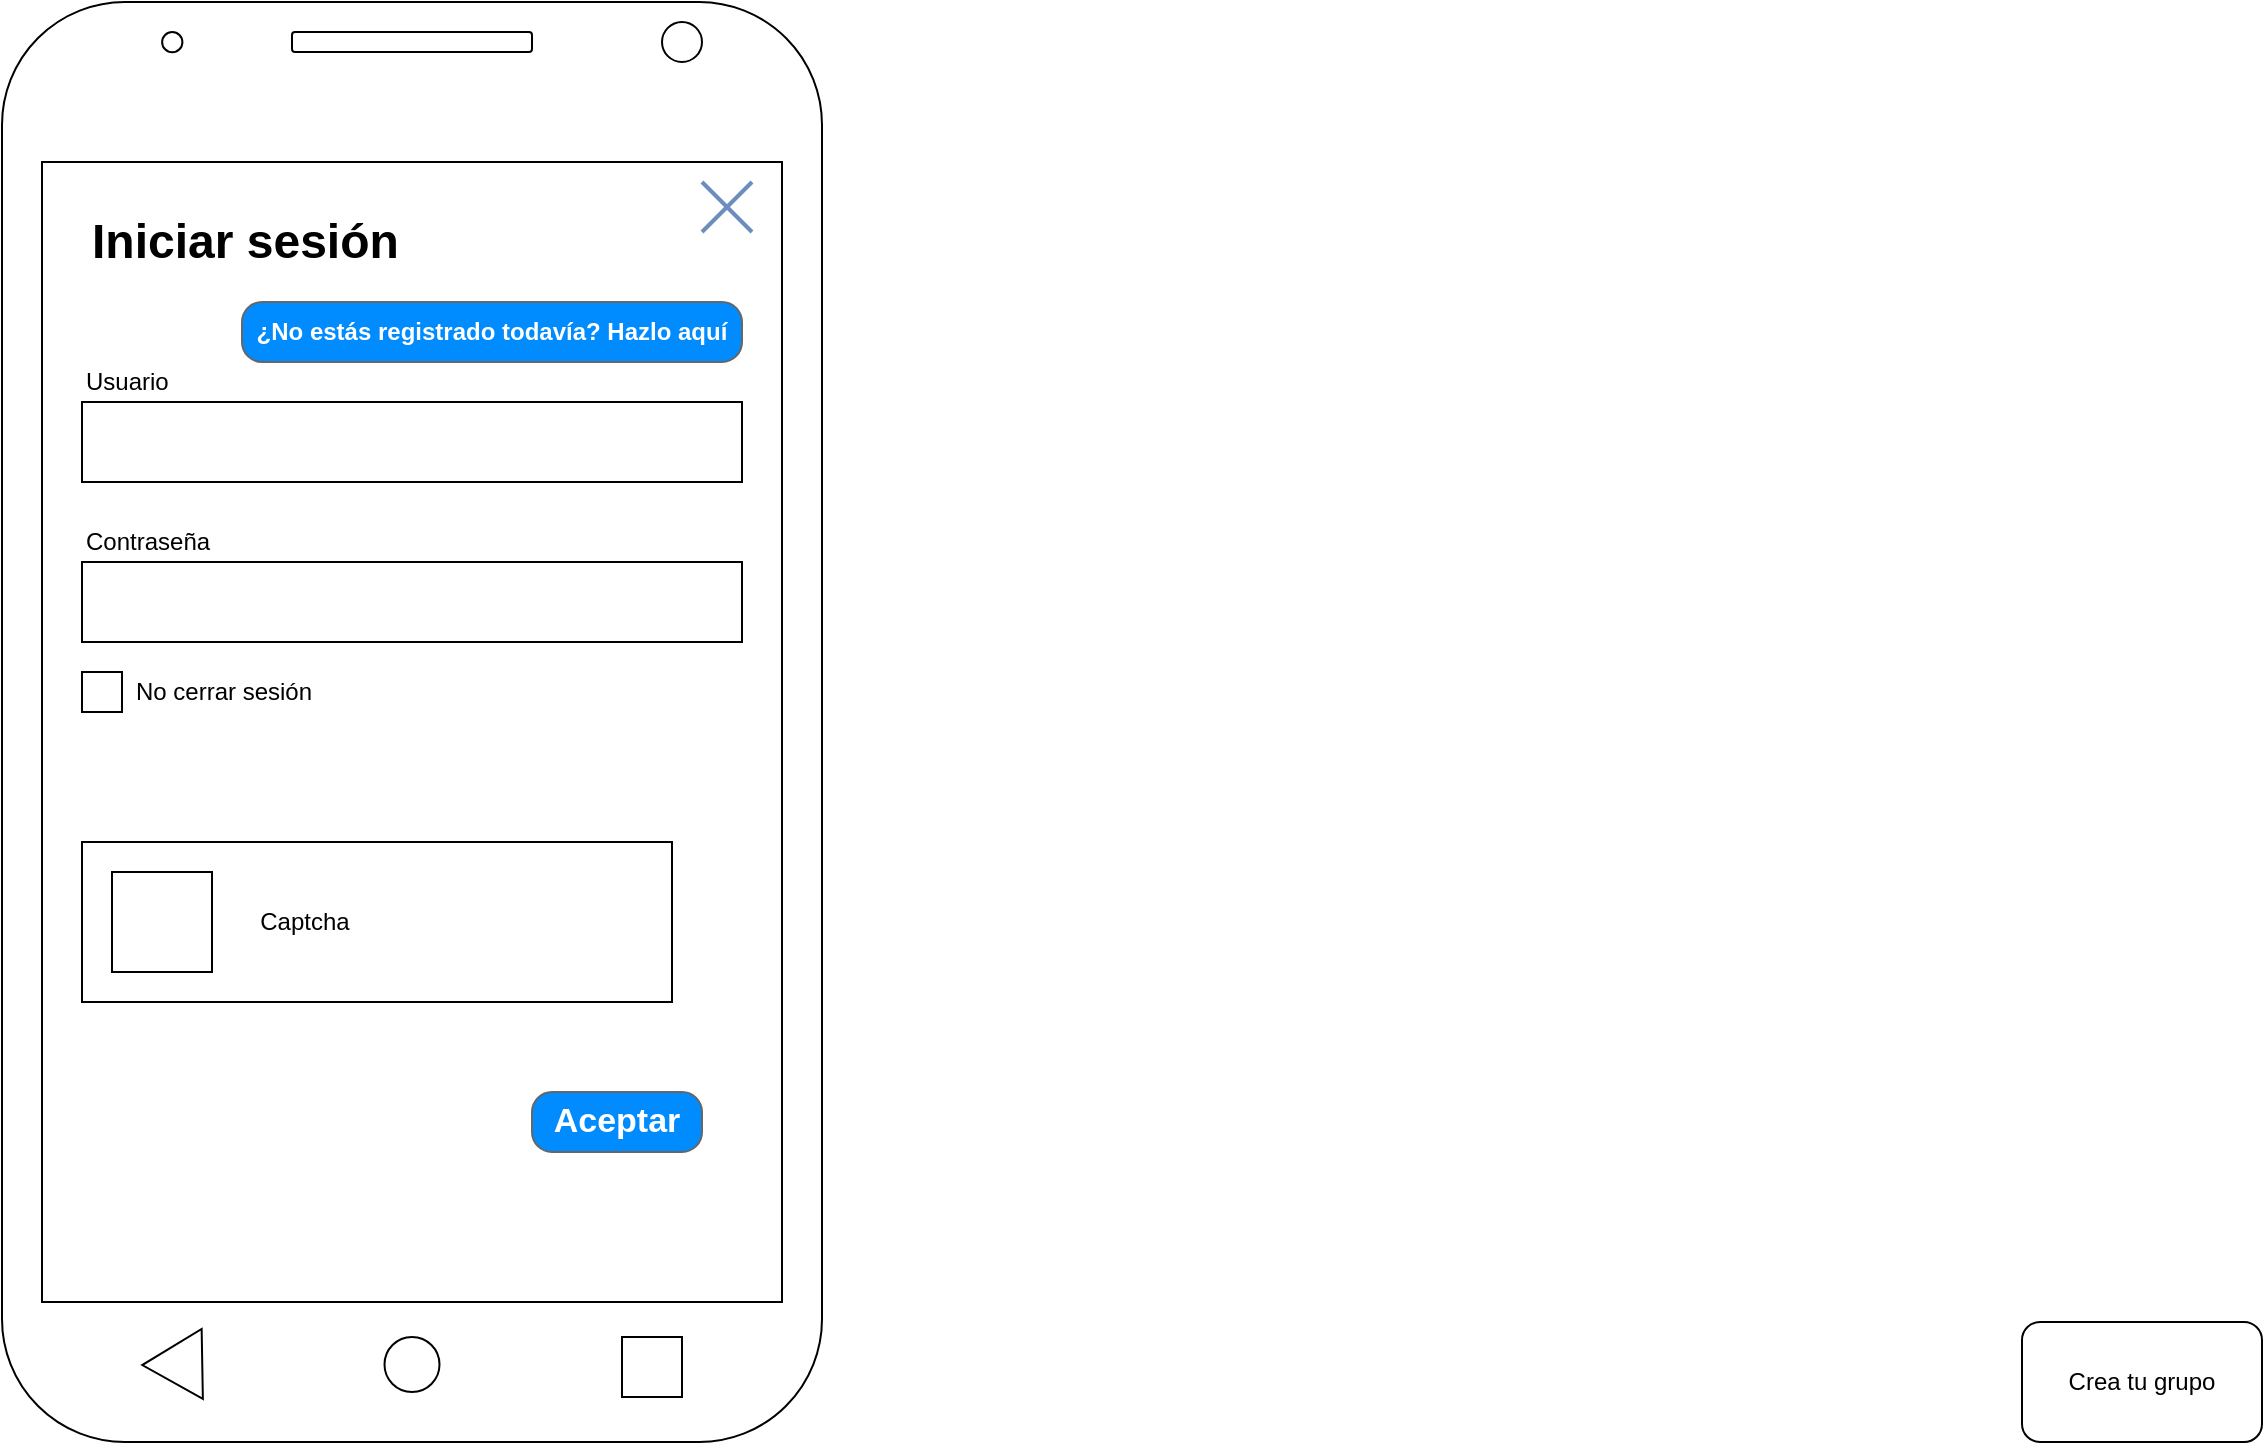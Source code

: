 <mxfile version="12.9.3" type="device"><diagram id="U2bW3avmM8vpmBXSzCzB" name="Page-1"><mxGraphModel dx="1355" dy="720" grid="1" gridSize="10" guides="1" tooltips="1" connect="1" arrows="1" fold="1" page="1" pageScale="1" pageWidth="827" pageHeight="1169" math="0" shadow="0"><root><mxCell id="0"/><mxCell id="1" parent="0"/><mxCell id="3NoMwBL9-WwyrKNmWwVy-2" value="" style="rounded=0;whiteSpace=wrap;html=1;" parent="1" vertex="1"><mxGeometry x="140" y="80" width="370" height="610" as="geometry"/></mxCell><mxCell id="3NoMwBL9-WwyrKNmWwVy-1" value="" style="rounded=1;whiteSpace=wrap;html=1;" parent="1" vertex="1"><mxGeometry x="120" y="40" width="410" height="720" as="geometry"/></mxCell><mxCell id="3NoMwBL9-WwyrKNmWwVy-3" value="" style="ellipse;whiteSpace=wrap;html=1;aspect=fixed;" parent="1" vertex="1"><mxGeometry x="311.25" y="707.5" width="27.5" height="27.5" as="geometry"/></mxCell><mxCell id="3NoMwBL9-WwyrKNmWwVy-4" value="" style="triangle;whiteSpace=wrap;html=1;rotation=-181;" parent="1" vertex="1"><mxGeometry x="190.13" y="703.75" width="30" height="35" as="geometry"/></mxCell><mxCell id="3NoMwBL9-WwyrKNmWwVy-5" value="" style="whiteSpace=wrap;html=1;aspect=fixed;" parent="1" vertex="1"><mxGeometry x="430" y="707.5" width="30" height="30" as="geometry"/></mxCell><mxCell id="3NoMwBL9-WwyrKNmWwVy-6" value="" style="ellipse;whiteSpace=wrap;html=1;aspect=fixed;" parent="1" vertex="1"><mxGeometry x="450" y="50" width="20" height="20" as="geometry"/></mxCell><mxCell id="3NoMwBL9-WwyrKNmWwVy-7" value="" style="ellipse;whiteSpace=wrap;html=1;aspect=fixed;" parent="1" vertex="1"><mxGeometry x="200.07" y="55" width="10.13" height="10.13" as="geometry"/></mxCell><mxCell id="3NoMwBL9-WwyrKNmWwVy-8" value="" style="rounded=1;whiteSpace=wrap;html=1;" parent="1" vertex="1"><mxGeometry x="265" y="55" width="120" height="10" as="geometry"/></mxCell><mxCell id="TPSv_cxqzVFkHs1SmbmP-15" value="" style="rounded=0;whiteSpace=wrap;html=1;strokeColor=#000000;" parent="1" vertex="1"><mxGeometry x="140" y="120" width="370" height="570" as="geometry"/></mxCell><mxCell id="TPSv_cxqzVFkHs1SmbmP-13" value="" style="dashed=0;aspect=fixed;verticalLabelPosition=bottom;verticalAlign=top;align=center;shape=mxgraph.gmdl.x;strokeColor=#6c8ebf;fillColor=#dae8fc;shadow=0;strokeWidth=2;" parent="1" vertex="1"><mxGeometry x="470" y="130" width="25" height="25" as="geometry"/></mxCell><mxCell id="TPSv_cxqzVFkHs1SmbmP-35" value="Aceptar" style="strokeWidth=1;shadow=0;dashed=0;align=center;html=1;shape=mxgraph.mockup.buttons.button;strokeColor=#666666;fontColor=#ffffff;mainText=;buttonStyle=round;fontSize=17;fontStyle=1;fillColor=#008cff;whiteSpace=wrap;" parent="1" vertex="1"><mxGeometry x="385" y="585" width="85" height="30" as="geometry"/></mxCell><mxCell id="bP7OkCQeZvkJMhsBVAMY-2" value="&lt;h1&gt;Iniciar sesión&lt;/h1&gt;" style="text;html=1;strokeColor=none;fillColor=none;spacing=5;spacingTop=-20;whiteSpace=wrap;overflow=hidden;rounded=0;" vertex="1" parent="1"><mxGeometry x="160" y="140" width="290" height="50" as="geometry"/></mxCell><mxCell id="bP7OkCQeZvkJMhsBVAMY-3" value="" style="rounded=0;whiteSpace=wrap;html=1;" vertex="1" parent="1"><mxGeometry x="160" y="240" width="330" height="40" as="geometry"/></mxCell><mxCell id="bP7OkCQeZvkJMhsBVAMY-4" value="" style="rounded=0;whiteSpace=wrap;html=1;" vertex="1" parent="1"><mxGeometry x="160" y="320" width="330" height="40" as="geometry"/></mxCell><mxCell id="bP7OkCQeZvkJMhsBVAMY-5" value="" style="whiteSpace=wrap;html=1;aspect=fixed;" vertex="1" parent="1"><mxGeometry x="160" y="375" width="20" height="20" as="geometry"/></mxCell><mxCell id="bP7OkCQeZvkJMhsBVAMY-6" value="No cerrar sesión" style="text;html=1;strokeColor=none;fillColor=none;align=left;verticalAlign=middle;whiteSpace=wrap;rounded=0;" vertex="1" parent="1"><mxGeometry x="185" y="375" width="130" height="20" as="geometry"/></mxCell><mxCell id="bP7OkCQeZvkJMhsBVAMY-7" value="" style="rounded=0;whiteSpace=wrap;html=1;" vertex="1" parent="1"><mxGeometry x="160" y="460" width="295" height="80" as="geometry"/></mxCell><mxCell id="bP7OkCQeZvkJMhsBVAMY-8" value="" style="whiteSpace=wrap;html=1;aspect=fixed;" vertex="1" parent="1"><mxGeometry x="175" y="475" width="50" height="50" as="geometry"/></mxCell><mxCell id="bP7OkCQeZvkJMhsBVAMY-9" value="Captcha" style="text;html=1;strokeColor=none;fillColor=none;align=center;verticalAlign=middle;whiteSpace=wrap;rounded=0;" vertex="1" parent="1"><mxGeometry x="235" y="485" width="73" height="30" as="geometry"/></mxCell><mxCell id="bP7OkCQeZvkJMhsBVAMY-12" value="Usuario" style="text;html=1;strokeColor=none;fillColor=none;align=left;verticalAlign=middle;whiteSpace=wrap;rounded=0;" vertex="1" parent="1"><mxGeometry x="160" y="220" width="180" height="20" as="geometry"/></mxCell><mxCell id="bP7OkCQeZvkJMhsBVAMY-13" value="Contraseña" style="text;html=1;strokeColor=none;fillColor=none;align=left;verticalAlign=middle;whiteSpace=wrap;rounded=0;" vertex="1" parent="1"><mxGeometry x="160" y="300" width="125" height="20" as="geometry"/></mxCell><mxCell id="bP7OkCQeZvkJMhsBVAMY-14" value="Crea tu grupo" style="rounded=1;whiteSpace=wrap;html=1;" vertex="1" parent="1"><mxGeometry x="1130" y="700" width="120" height="60" as="geometry"/></mxCell><mxCell id="bP7OkCQeZvkJMhsBVAMY-17" value="¿No estás registrado todavía? Hazlo aquí" style="strokeWidth=1;shadow=0;dashed=0;align=center;html=1;shape=mxgraph.mockup.buttons.button;strokeColor=#666666;fontColor=#ffffff;mainText=;buttonStyle=round;fontSize=12;fontStyle=1;fillColor=#008cff;whiteSpace=wrap;" vertex="1" parent="1"><mxGeometry x="240" y="190" width="250" height="30" as="geometry"/></mxCell></root></mxGraphModel></diagram></mxfile>